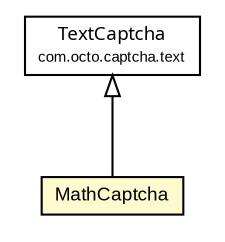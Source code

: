 #!/usr/local/bin/dot
#
# Class diagram 
# Generated by UmlGraph version 4.6 (http://www.spinellis.gr/sw/umlgraph)
#

digraph G {
	edge [fontname="arial",fontsize=10,labelfontname="arial",labelfontsize=10];
	node [fontname="arial",fontsize=10,shape=plaintext];
	// com.octo.captcha.text.math.MathCaptcha
	c21423 [label=<<table border="0" cellborder="1" cellspacing="0" cellpadding="2" port="p" bgcolor="lemonChiffon" href="./MathCaptcha.html">
		<tr><td><table border="0" cellspacing="0" cellpadding="1">
			<tr><td> MathCaptcha </td></tr>
		</table></td></tr>
		</table>>, fontname="arial", fontcolor="black", fontsize=9.0];
	// com.octo.captcha.text.TextCaptcha
	c21425 [label=<<table border="0" cellborder="1" cellspacing="0" cellpadding="2" port="p" href="../TextCaptcha.html">
		<tr><td><table border="0" cellspacing="0" cellpadding="1">
			<tr><td><font face="ariali"> TextCaptcha </font></td></tr>
			<tr><td><font point-size="7.0"> com.octo.captcha.text </font></td></tr>
		</table></td></tr>
		</table>>, fontname="arial", fontcolor="black", fontsize=9.0];
	//com.octo.captcha.text.math.MathCaptcha extends com.octo.captcha.text.TextCaptcha
	c21425:p -> c21423:p [dir=back,arrowtail=empty];
}

